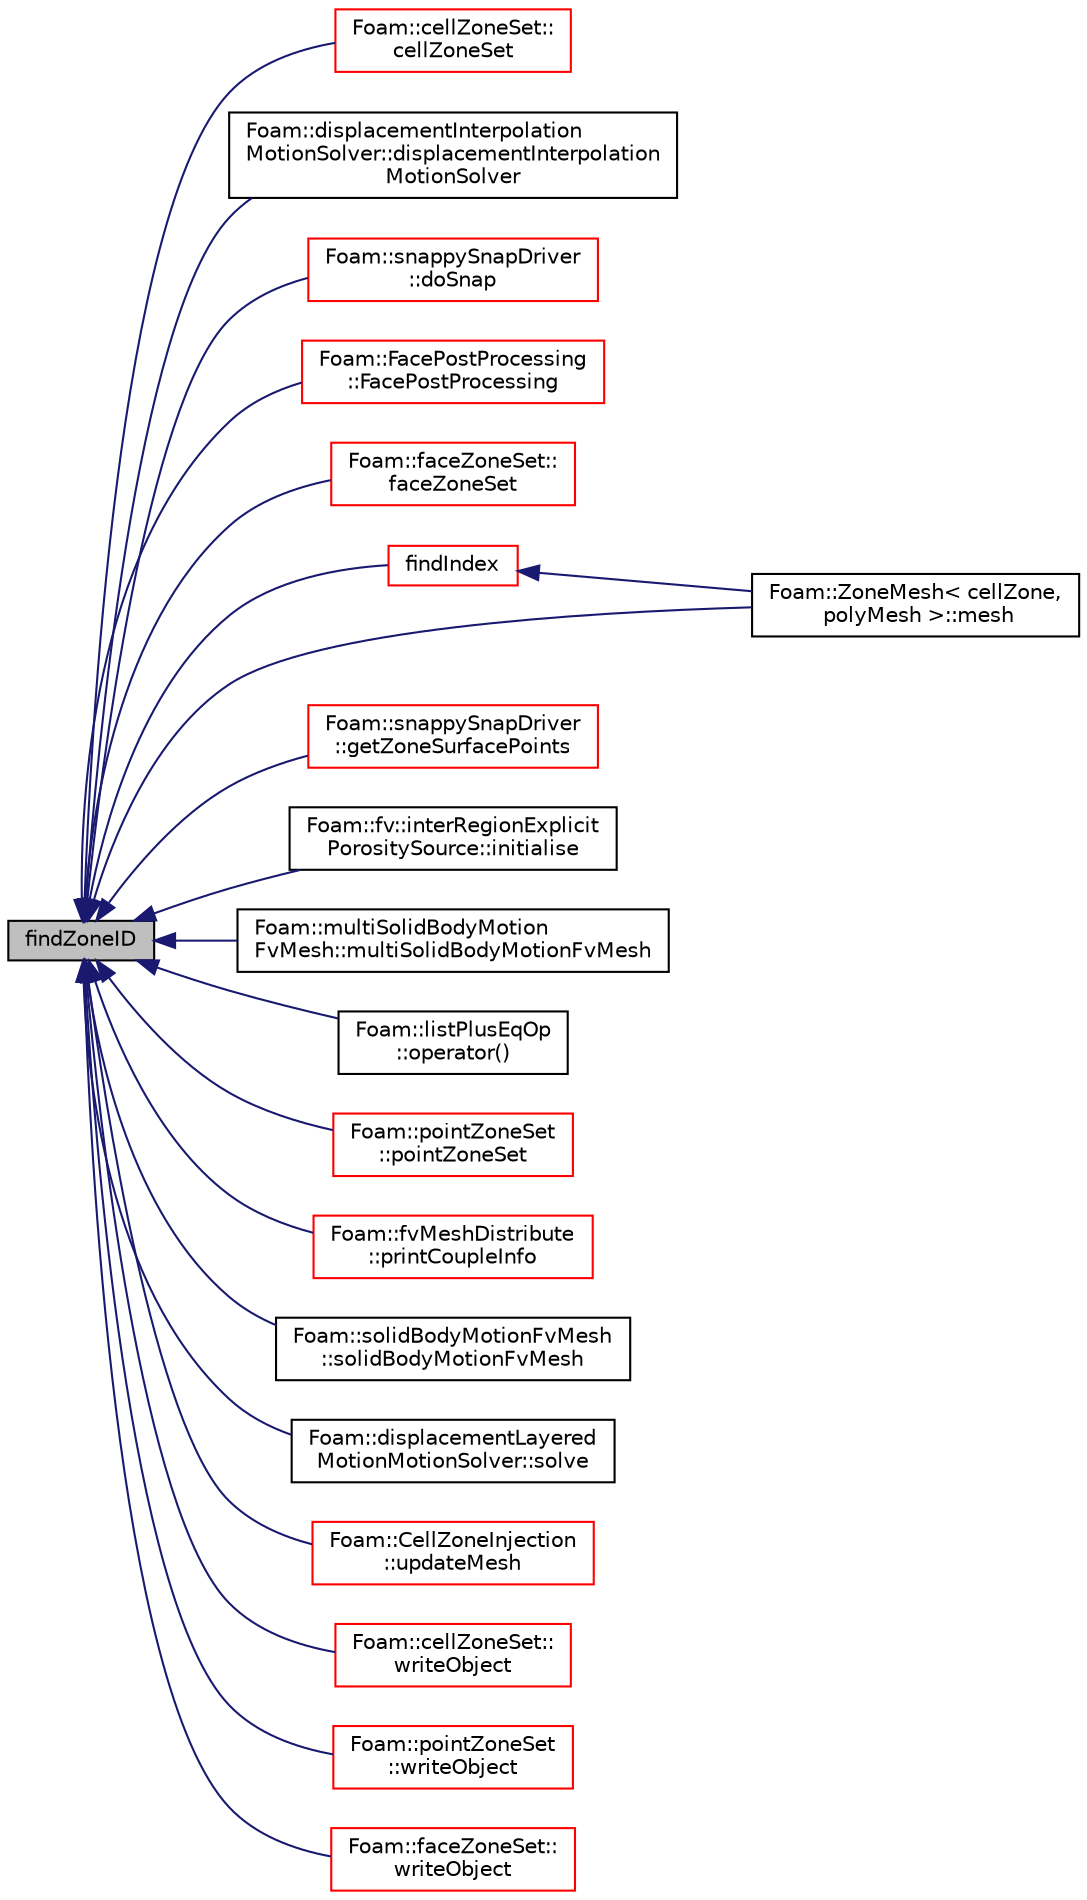 digraph "findZoneID"
{
  bgcolor="transparent";
  edge [fontname="Helvetica",fontsize="10",labelfontname="Helvetica",labelfontsize="10"];
  node [fontname="Helvetica",fontsize="10",shape=record];
  rankdir="LR";
  Node1 [label="findZoneID",height=0.2,width=0.4,color="black", fillcolor="grey75", style="filled", fontcolor="black"];
  Node1 -> Node2 [dir="back",color="midnightblue",fontsize="10",style="solid",fontname="Helvetica"];
  Node2 [label="Foam::cellZoneSet::\lcellZoneSet",height=0.2,width=0.4,color="red",URL="$a00238.html#a9a2cf8cf2aa415cad5f26b53bd662082",tooltip="Construct from objectRegistry and name. "];
  Node1 -> Node3 [dir="back",color="midnightblue",fontsize="10",style="solid",fontname="Helvetica"];
  Node3 [label="Foam::displacementInterpolation\lMotionSolver::displacementInterpolation\lMotionSolver",height=0.2,width=0.4,color="black",URL="$a00551.html#af70627c48920441a925701b8da5266ba",tooltip="Construct from polyMesh and IOdictionary. "];
  Node1 -> Node4 [dir="back",color="midnightblue",fontsize="10",style="solid",fontname="Helvetica"];
  Node4 [label="Foam::snappySnapDriver\l::doSnap",height=0.2,width=0.4,color="red",URL="$a02437.html#adf0870a8be4483ecdb73b26b20d027ee"];
  Node1 -> Node5 [dir="back",color="midnightblue",fontsize="10",style="solid",fontname="Helvetica"];
  Node5 [label="Foam::FacePostProcessing\l::FacePostProcessing",height=0.2,width=0.4,color="red",URL="$a00735.html#ada8bf2fb634a22e3abfd39a829f2f8c1",tooltip="Construct from dictionary. "];
  Node1 -> Node6 [dir="back",color="midnightblue",fontsize="10",style="solid",fontname="Helvetica"];
  Node6 [label="Foam::faceZoneSet::\lfaceZoneSet",height=0.2,width=0.4,color="red",URL="$a00746.html#ace6e4b16ad35bf8903c38685a92d7789",tooltip="Construct from objectRegistry and name. "];
  Node1 -> Node7 [dir="back",color="midnightblue",fontsize="10",style="solid",fontname="Helvetica"];
  Node7 [label="findIndex",height=0.2,width=0.4,color="red",URL="$a03012.html#a955c3122cd8ec6013c0c6e47996da27c",tooltip="Return zone index for the first match, return -1 if not found. "];
  Node7 -> Node8 [dir="back",color="midnightblue",fontsize="10",style="solid",fontname="Helvetica"];
  Node8 [label="Foam::ZoneMesh\< cellZone,\l polyMesh \>::mesh",height=0.2,width=0.4,color="black",URL="$a03012.html#ae460ec8e376e9a02e0188e99cf1cdcd7",tooltip="Return the mesh reference. "];
  Node1 -> Node9 [dir="back",color="midnightblue",fontsize="10",style="solid",fontname="Helvetica"];
  Node9 [label="Foam::snappySnapDriver\l::getZoneSurfacePoints",height=0.2,width=0.4,color="red",URL="$a02437.html#a9b0617c77e1e71c70428238e6246484e",tooltip="Get points both on patch and facezone. "];
  Node1 -> Node10 [dir="back",color="midnightblue",fontsize="10",style="solid",fontname="Helvetica"];
  Node10 [label="Foam::fv::interRegionExplicit\lPorositySource::initialise",height=0.2,width=0.4,color="black",URL="$a01178.html#a18abf8b19283101238a77c9e6865b673",tooltip="Initialise. "];
  Node1 -> Node8 [dir="back",color="midnightblue",fontsize="10",style="solid",fontname="Helvetica"];
  Node1 -> Node11 [dir="back",color="midnightblue",fontsize="10",style="solid",fontname="Helvetica"];
  Node11 [label="Foam::multiSolidBodyMotion\lFvMesh::multiSolidBodyMotionFvMesh",height=0.2,width=0.4,color="black",URL="$a01594.html#a51e921d3df17b3742d31ef77f0732942",tooltip="Construct from IOobject. "];
  Node1 -> Node12 [dir="back",color="midnightblue",fontsize="10",style="solid",fontname="Helvetica"];
  Node12 [label="Foam::listPlusEqOp\l::operator()",height=0.2,width=0.4,color="black",URL="$a01397.html#ae4420a9fd791f5ab9ebad1a3150ba899"];
  Node1 -> Node13 [dir="back",color="midnightblue",fontsize="10",style="solid",fontname="Helvetica"];
  Node13 [label="Foam::pointZoneSet\l::pointZoneSet",height=0.2,width=0.4,color="red",URL="$a01943.html#a30266f36aa376b247f8b93c81213a836",tooltip="Construct from objectRegistry and name. "];
  Node1 -> Node14 [dir="back",color="midnightblue",fontsize="10",style="solid",fontname="Helvetica"];
  Node14 [label="Foam::fvMeshDistribute\l::printCoupleInfo",height=0.2,width=0.4,color="red",URL="$a00887.html#a0b2e9e5ba94679bbc5d807ecf02687e2",tooltip="Print some info on coupling data. "];
  Node1 -> Node15 [dir="back",color="midnightblue",fontsize="10",style="solid",fontname="Helvetica"];
  Node15 [label="Foam::solidBodyMotionFvMesh\l::solidBodyMotionFvMesh",height=0.2,width=0.4,color="black",URL="$a02442.html#af7e61ff685d96a6e136432a028e3e50d",tooltip="Construct from IOobject. "];
  Node1 -> Node16 [dir="back",color="midnightblue",fontsize="10",style="solid",fontname="Helvetica"];
  Node16 [label="Foam::displacementLayered\lMotionMotionSolver::solve",height=0.2,width=0.4,color="black",URL="$a00553.html#af7d39f0eac0af0ed5785935ac72a1e7d",tooltip="Solve for motion. "];
  Node1 -> Node17 [dir="back",color="midnightblue",fontsize="10",style="solid",fontname="Helvetica"];
  Node17 [label="Foam::CellZoneInjection\l::updateMesh",height=0.2,width=0.4,color="red",URL="$a00237.html#ae5693a309a936ac1040dd48c2881677f",tooltip="Set injector locations when mesh is updated. "];
  Node1 -> Node18 [dir="back",color="midnightblue",fontsize="10",style="solid",fontname="Helvetica"];
  Node18 [label="Foam::cellZoneSet::\lwriteObject",height=0.2,width=0.4,color="red",URL="$a00238.html#a25cce2a2cb8ccf489894549d23b116c8",tooltip="Write cellZone. "];
  Node1 -> Node19 [dir="back",color="midnightblue",fontsize="10",style="solid",fontname="Helvetica"];
  Node19 [label="Foam::pointZoneSet\l::writeObject",height=0.2,width=0.4,color="red",URL="$a01943.html#a25cce2a2cb8ccf489894549d23b116c8",tooltip="Write pointZone. "];
  Node1 -> Node20 [dir="back",color="midnightblue",fontsize="10",style="solid",fontname="Helvetica"];
  Node20 [label="Foam::faceZoneSet::\lwriteObject",height=0.2,width=0.4,color="red",URL="$a00746.html#a25cce2a2cb8ccf489894549d23b116c8",tooltip="Write faceZone. "];
}
